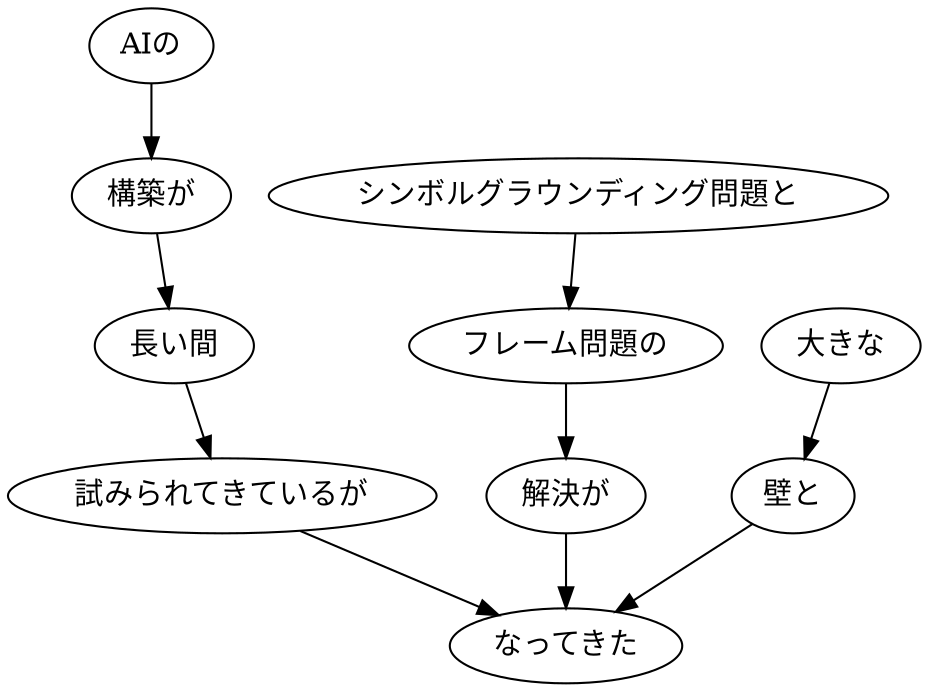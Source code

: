 // ans44
digraph {
	0 [label="AIの"]
	1 [label="構築が"]
	0 -> 1
	1 [label="構築が"]
	2 [label="長い間"]
	1 -> 2
	2 [label="長い間"]
	3 [label="試みられてきているが"]
	2 -> 3
	3 [label="試みられてきているが"]
	9 [label="なってきた"]
	3 -> 9
	4 [label="シンボルグラウンディング問題と"]
	5 [label="フレーム問題の"]
	4 -> 5
	5 [label="フレーム問題の"]
	6 [label="解決が"]
	5 -> 6
	6 [label="解決が"]
	9 [label="なってきた"]
	6 -> 9
	7 [label="大きな"]
	8 [label="壁と"]
	7 -> 8
	8 [label="壁と"]
	9 [label="なってきた"]
	8 -> 9
}
